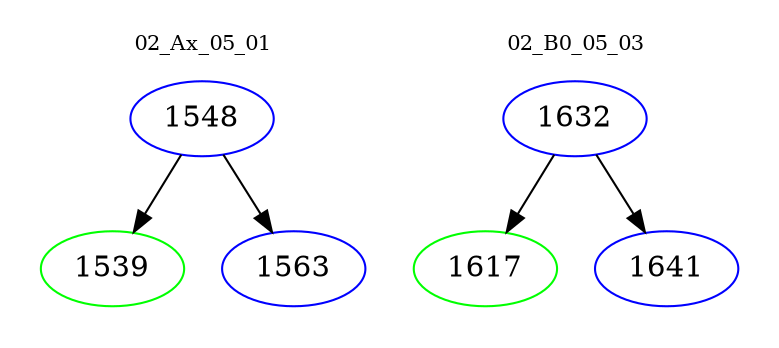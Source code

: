 digraph{
subgraph cluster_0 {
color = white
label = "02_Ax_05_01";
fontsize=10;
T0_1548 [label="1548", color="blue"]
T0_1548 -> T0_1539 [color="black"]
T0_1539 [label="1539", color="green"]
T0_1548 -> T0_1563 [color="black"]
T0_1563 [label="1563", color="blue"]
}
subgraph cluster_1 {
color = white
label = "02_B0_05_03";
fontsize=10;
T1_1632 [label="1632", color="blue"]
T1_1632 -> T1_1617 [color="black"]
T1_1617 [label="1617", color="green"]
T1_1632 -> T1_1641 [color="black"]
T1_1641 [label="1641", color="blue"]
}
}
